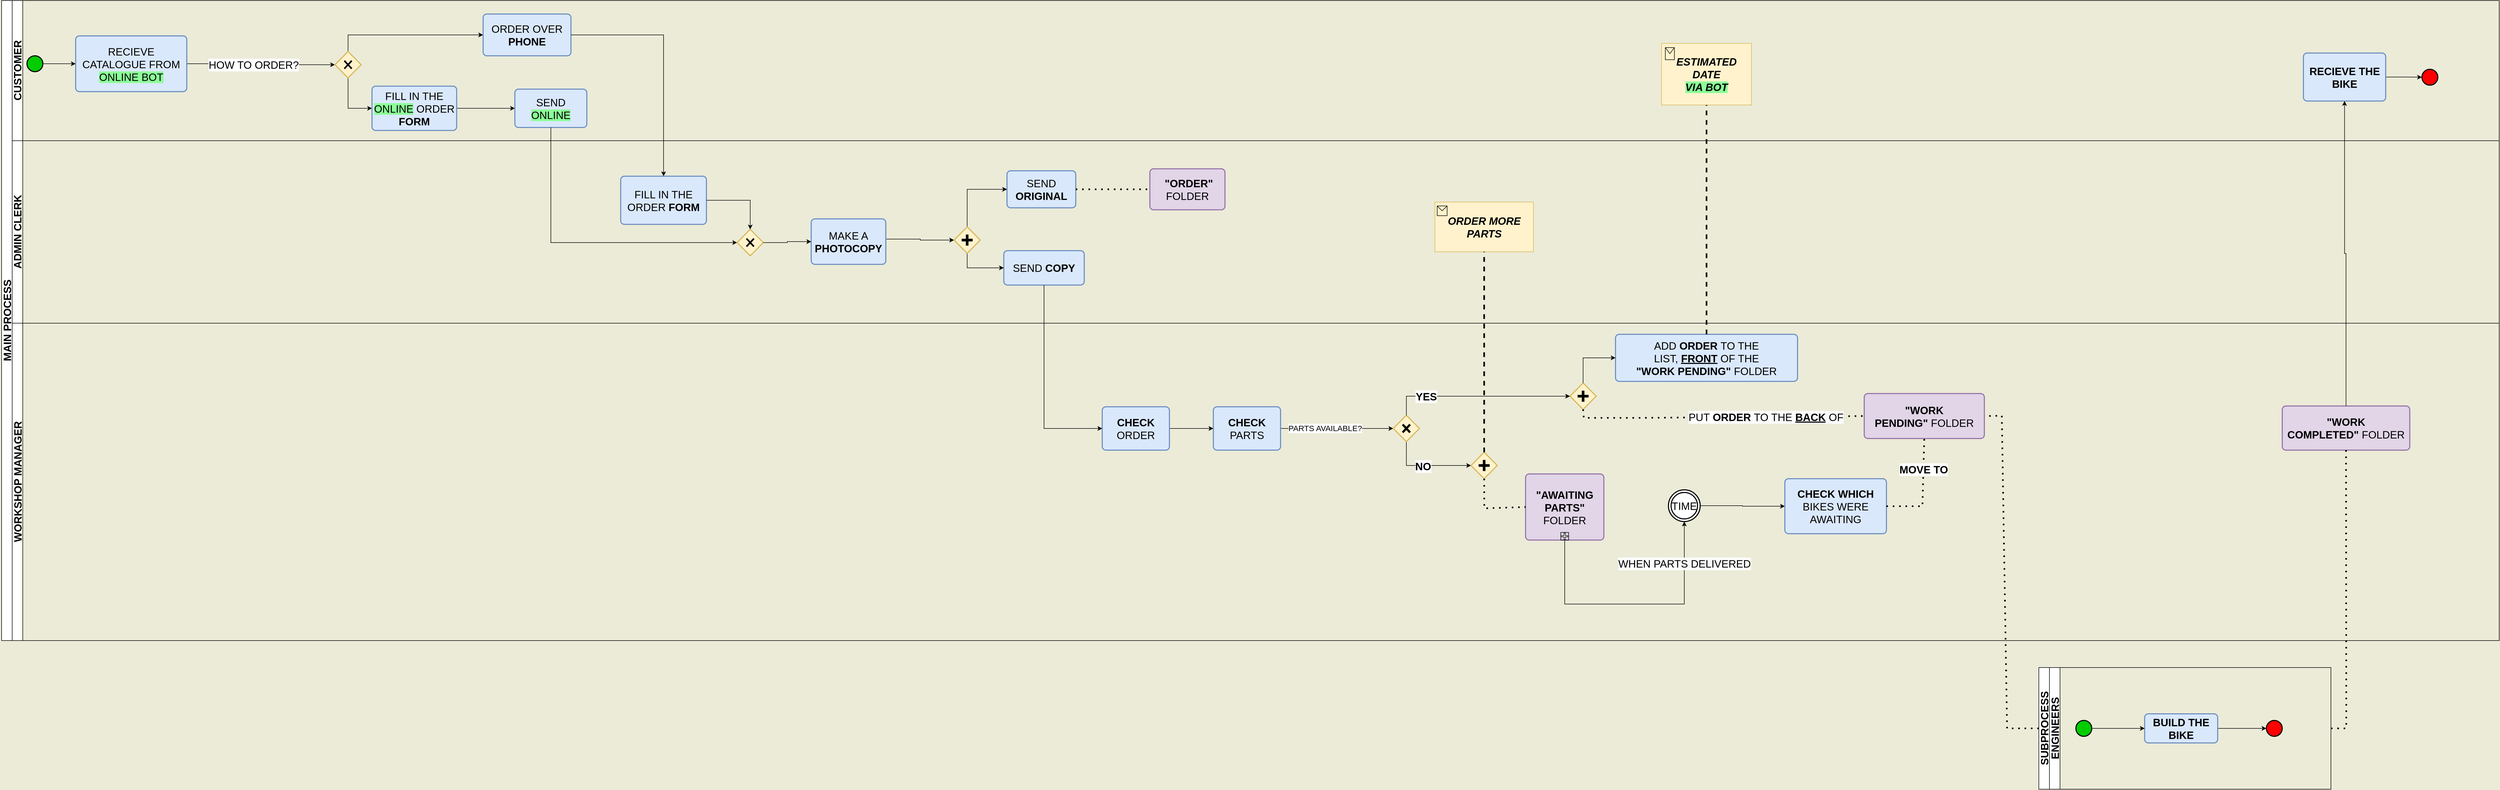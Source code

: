 <mxfile version="21.3.7" type="github">
  <diagram name="Страница 1" id="Dn4aGYQ_qFkcd7b8noSU">
    <mxGraphModel dx="2587" dy="1044" grid="1" gridSize="10" guides="1" tooltips="1" connect="1" arrows="1" fold="1" page="1" pageScale="1" pageWidth="827" pageHeight="1169" background="#EBEBD8" math="0" shadow="0">
      <root>
        <mxCell id="0" />
        <mxCell id="1" parent="0" />
        <mxCell id="51tKO77k2Q9aJmPWq97G-1" value="MAIN PROCESS" style="swimlane;childLayout=stackLayout;resizeParent=1;resizeParentMax=0;horizontal=0;startSize=20;horizontalStack=0;html=1;fontSize=20;" parent="1" vertex="1">
          <mxGeometry x="-40" y="149" width="4720" height="1210" as="geometry" />
        </mxCell>
        <mxCell id="51tKO77k2Q9aJmPWq97G-2" value="CUSTOMER" style="swimlane;startSize=20;horizontal=0;html=1;fontSize=20;" parent="51tKO77k2Q9aJmPWq97G-1" vertex="1">
          <mxGeometry x="20" width="4700" height="265" as="geometry" />
        </mxCell>
        <mxCell id="iGeSqEzlnnM5J8Byh9wF-1" style="edgeStyle=orthogonalEdgeStyle;rounded=0;orthogonalLoop=1;jettySize=auto;html=1;exitX=1;exitY=0.5;exitDx=0;exitDy=0;exitPerimeter=0;entryX=0;entryY=0.5;entryDx=0;entryDy=0;" edge="1" parent="51tKO77k2Q9aJmPWq97G-2" source="51tKO77k2Q9aJmPWq97G-6" target="51tKO77k2Q9aJmPWq97G-7">
          <mxGeometry relative="1" as="geometry" />
        </mxCell>
        <mxCell id="51tKO77k2Q9aJmPWq97G-6" value="" style="strokeWidth=2;html=1;shape=mxgraph.flowchart.start_2;whiteSpace=wrap;fillColor=#00CC00;strokeColor=#000000;fontSize=20;" parent="51tKO77k2Q9aJmPWq97G-2" vertex="1">
          <mxGeometry x="28" y="104.5" width="30" height="30" as="geometry" />
        </mxCell>
        <mxCell id="MNS5PO3XIu_dmy9NUD3D-144" style="edgeStyle=orthogonalEdgeStyle;rounded=0;orthogonalLoop=1;jettySize=auto;html=1;exitX=1;exitY=0.5;exitDx=0;exitDy=0;entryX=0;entryY=0.5;entryDx=0;entryDy=0;entryPerimeter=0;fontSize=20;" parent="51tKO77k2Q9aJmPWq97G-2" source="51tKO77k2Q9aJmPWq97G-7" target="51tKO77k2Q9aJmPWq97G-12" edge="1">
          <mxGeometry relative="1" as="geometry" />
        </mxCell>
        <mxCell id="kvS4B34maei7LKgfLEXn-2" value="&lt;font style=&quot;font-size: 20px;&quot;&gt;HOW TO ORDER?&lt;/font&gt;" style="edgeLabel;html=1;align=center;verticalAlign=middle;resizable=0;points=[];" parent="MNS5PO3XIu_dmy9NUD3D-144" vertex="1" connectable="0">
          <mxGeometry x="-0.109" y="-1" relative="1" as="geometry">
            <mxPoint as="offset" />
          </mxGeometry>
        </mxCell>
        <mxCell id="51tKO77k2Q9aJmPWq97G-7" value="RECIEVE&lt;br style=&quot;font-size: 20px;&quot;&gt;CATALOGUE FROM&lt;br&gt;&lt;span style=&quot;background-color: rgb(140, 255, 152);&quot;&gt;ONLINE BOT&lt;/span&gt;" style="rounded=1;whiteSpace=wrap;html=1;absoluteArcSize=1;arcSize=14;strokeWidth=2;fillColor=#dae8fc;strokeColor=#6c8ebf;fontSize=20;" parent="51tKO77k2Q9aJmPWq97G-2" vertex="1">
          <mxGeometry x="120" y="66.82" width="210" height="105.37" as="geometry" />
        </mxCell>
        <mxCell id="51tKO77k2Q9aJmPWq97G-27" style="edgeStyle=orthogonalEdgeStyle;rounded=0;orthogonalLoop=1;jettySize=auto;html=1;exitX=0.5;exitY=1;exitDx=0;exitDy=0;exitPerimeter=0;entryX=0;entryY=0.5;entryDx=0;entryDy=0;fontSize=20;" parent="51tKO77k2Q9aJmPWq97G-2" source="51tKO77k2Q9aJmPWq97G-12" target="51tKO77k2Q9aJmPWq97G-17" edge="1">
          <mxGeometry relative="1" as="geometry" />
        </mxCell>
        <mxCell id="MNS5PO3XIu_dmy9NUD3D-130" style="edgeStyle=orthogonalEdgeStyle;rounded=0;orthogonalLoop=1;jettySize=auto;html=1;exitX=0.5;exitY=0;exitDx=0;exitDy=0;exitPerimeter=0;entryX=0;entryY=0.5;entryDx=0;entryDy=0;fontSize=20;" parent="51tKO77k2Q9aJmPWq97G-2" source="51tKO77k2Q9aJmPWq97G-12" target="51tKO77k2Q9aJmPWq97G-21" edge="1">
          <mxGeometry relative="1" as="geometry">
            <mxPoint x="760" y="66.82" as="targetPoint" />
          </mxGeometry>
        </mxCell>
        <mxCell id="51tKO77k2Q9aJmPWq97G-26" style="edgeStyle=orthogonalEdgeStyle;rounded=0;orthogonalLoop=1;jettySize=auto;html=1;exitX=1;exitY=0.5;exitDx=0;exitDy=0;entryX=0;entryY=0.5;entryDx=0;entryDy=0;fontSize=20;" parent="51tKO77k2Q9aJmPWq97G-2" source="51tKO77k2Q9aJmPWq97G-17" target="51tKO77k2Q9aJmPWq97G-25" edge="1">
          <mxGeometry relative="1" as="geometry" />
        </mxCell>
        <mxCell id="51tKO77k2Q9aJmPWq97G-17" value="FILL IN THE &lt;span style=&quot;background-color: rgb(140, 255, 152);&quot;&gt;ONLINE&lt;/span&gt; ORDER &lt;b style=&quot;font-size: 20px;&quot;&gt;FORM&lt;/b&gt;" style="rounded=1;whiteSpace=wrap;html=1;absoluteArcSize=1;arcSize=14;strokeWidth=2;fillColor=#dae8fc;strokeColor=#6c8ebf;fontSize=20;" parent="51tKO77k2Q9aJmPWq97G-2" vertex="1">
          <mxGeometry x="680" y="161.82" width="160" height="83.75" as="geometry" />
        </mxCell>
        <mxCell id="51tKO77k2Q9aJmPWq97G-21" value="ORDER OVER &lt;b style=&quot;font-size: 20px;&quot;&gt;PHONE&lt;/b&gt;" style="rounded=1;whiteSpace=wrap;html=1;absoluteArcSize=1;arcSize=14;strokeWidth=2;fillColor=#dae8fc;strokeColor=#6c8ebf;fontSize=20;" parent="51tKO77k2Q9aJmPWq97G-2" vertex="1">
          <mxGeometry x="890" y="25.5" width="166" height="79" as="geometry" />
        </mxCell>
        <mxCell id="51tKO77k2Q9aJmPWq97G-25" value="SEND &lt;span style=&quot;background-color: rgb(140, 255, 152);&quot;&gt;ONLINE&lt;/span&gt;" style="rounded=1;whiteSpace=wrap;html=1;absoluteArcSize=1;arcSize=14;strokeWidth=2;fillColor=#dae8fc;strokeColor=#6c8ebf;fontSize=20;" parent="51tKO77k2Q9aJmPWq97G-2" vertex="1">
          <mxGeometry x="950" y="167.45" width="136" height="72.5" as="geometry" />
        </mxCell>
        <mxCell id="MNS5PO3XIu_dmy9NUD3D-57" value="" style="strokeWidth=2;html=1;shape=mxgraph.flowchart.start_2;whiteSpace=wrap;fillColor=#FF0000;strokeColor=#000000;fontSize=20;" parent="51tKO77k2Q9aJmPWq97G-2" vertex="1">
          <mxGeometry x="4554" y="130" width="30" height="30" as="geometry" />
        </mxCell>
        <mxCell id="MNS5PO3XIu_dmy9NUD3D-67" style="edgeStyle=orthogonalEdgeStyle;rounded=0;orthogonalLoop=1;jettySize=auto;html=1;exitX=1;exitY=0.5;exitDx=0;exitDy=0;entryX=0;entryY=0.5;entryDx=0;entryDy=0;entryPerimeter=0;fontSize=20;" parent="51tKO77k2Q9aJmPWq97G-2" source="MNS5PO3XIu_dmy9NUD3D-64" target="MNS5PO3XIu_dmy9NUD3D-57" edge="1">
          <mxGeometry relative="1" as="geometry" />
        </mxCell>
        <mxCell id="MNS5PO3XIu_dmy9NUD3D-64" value="&lt;span style=&quot;font-size: 20px;&quot;&gt;&lt;b style=&quot;font-size: 20px;&quot;&gt;RECIEVE&lt;/b&gt;&lt;/span&gt;&lt;b style=&quot;font-size: 20px;&quot;&gt; THE BIKE&lt;/b&gt;" style="rounded=1;whiteSpace=wrap;html=1;absoluteArcSize=1;arcSize=14;strokeWidth=2;fillColor=#dae8fc;strokeColor=#6c8ebf;fontSize=20;" parent="51tKO77k2Q9aJmPWq97G-2" vertex="1">
          <mxGeometry x="4330" y="99.25" width="155.5" height="90.75" as="geometry" />
        </mxCell>
        <mxCell id="MNS5PO3XIu_dmy9NUD3D-20" value="" style="group;fontSize=20;" parent="51tKO77k2Q9aJmPWq97G-2" vertex="1" connectable="0">
          <mxGeometry x="3117" y="81" width="170" height="116.5" as="geometry" />
        </mxCell>
        <mxCell id="51tKO77k2Q9aJmPWq97G-101" value="&lt;i style=&quot;font-size: 20px;&quot;&gt;&lt;b style=&quot;font-size: 20px;&quot;&gt;ESTIMATED DATE&lt;br&gt;&lt;span style=&quot;background-color: rgb(140, 255, 152);&quot;&gt;VIA BOT&lt;/span&gt;&lt;br&gt;&lt;/b&gt;&lt;/i&gt;" style="rounded=0;whiteSpace=wrap;html=1;fillColor=#fff2cc;strokeColor=#d6b656;fontSize=20;" parent="MNS5PO3XIu_dmy9NUD3D-20" vertex="1">
          <mxGeometry width="170" height="116.5" as="geometry" />
        </mxCell>
        <mxCell id="51tKO77k2Q9aJmPWq97G-105" value="" style="shape=message;html=1;html=1;outlineConnect=0;labelPosition=center;verticalLabelPosition=bottom;align=center;verticalAlign=top;fillColor=none;fontSize=20;" parent="MNS5PO3XIu_dmy9NUD3D-20" vertex="1">
          <mxGeometry x="7.143" y="7.995" width="17.143" height="22.843" as="geometry" />
        </mxCell>
        <mxCell id="MNS5PO3XIu_dmy9NUD3D-143" value="" style="group;fontSize=20;" parent="51tKO77k2Q9aJmPWq97G-2" vertex="1" connectable="0">
          <mxGeometry x="610" y="96.32" width="49.5" height="50" as="geometry" />
        </mxCell>
        <mxCell id="51tKO77k2Q9aJmPWq97G-12" value="" style="strokeWidth=2;html=1;shape=mxgraph.flowchart.decision;whiteSpace=wrap;fillColor=#fff2cc;strokeColor=#d6b656;fontSize=20;" parent="MNS5PO3XIu_dmy9NUD3D-143" vertex="1">
          <mxGeometry width="49.5" height="50" as="geometry" />
        </mxCell>
        <mxCell id="51tKO77k2Q9aJmPWq97G-14" value="" style="shape=umlDestroy;whiteSpace=wrap;html=1;strokeWidth=3;targetShapes=umlLifeline;fontSize=20;" parent="MNS5PO3XIu_dmy9NUD3D-143" vertex="1">
          <mxGeometry x="17.75" y="17.5" width="14" height="15" as="geometry" />
        </mxCell>
        <mxCell id="MNS5PO3XIu_dmy9NUD3D-132" style="edgeStyle=orthogonalEdgeStyle;rounded=0;orthogonalLoop=1;jettySize=auto;html=1;entryX=0.5;entryY=0;entryDx=0;entryDy=0;fontSize=20;exitX=1;exitY=0.5;exitDx=0;exitDy=0;" parent="51tKO77k2Q9aJmPWq97G-1" source="51tKO77k2Q9aJmPWq97G-21" target="MNS5PO3XIu_dmy9NUD3D-131" edge="1">
          <mxGeometry relative="1" as="geometry">
            <mxPoint x="1260" y="31" as="sourcePoint" />
          </mxGeometry>
        </mxCell>
        <mxCell id="MNS5PO3XIu_dmy9NUD3D-129" style="edgeStyle=orthogonalEdgeStyle;rounded=0;orthogonalLoop=1;jettySize=auto;html=1;exitX=0.5;exitY=1;exitDx=0;exitDy=0;entryX=0;entryY=0.5;entryDx=0;entryDy=0;fontSize=20;entryPerimeter=0;" parent="51tKO77k2Q9aJmPWq97G-1" source="51tKO77k2Q9aJmPWq97G-25" target="kvS4B34maei7LKgfLEXn-4" edge="1">
          <mxGeometry relative="1" as="geometry" />
        </mxCell>
        <mxCell id="51tKO77k2Q9aJmPWq97G-3" value="ADMIN CLERK" style="swimlane;startSize=20;horizontal=0;html=1;fontSize=20;" parent="51tKO77k2Q9aJmPWq97G-1" vertex="1">
          <mxGeometry x="20" y="265" width="4700" height="345" as="geometry" />
        </mxCell>
        <mxCell id="MNS5PO3XIu_dmy9NUD3D-138" style="edgeStyle=orthogonalEdgeStyle;rounded=0;orthogonalLoop=1;jettySize=auto;html=1;exitX=1;exitY=0.5;exitDx=0;exitDy=0;entryX=0;entryY=0.5;entryDx=0;entryDy=0;entryPerimeter=0;fontSize=20;" parent="51tKO77k2Q9aJmPWq97G-3" source="51tKO77k2Q9aJmPWq97G-43" target="51tKO77k2Q9aJmPWq97G-46" edge="1">
          <mxGeometry relative="1" as="geometry">
            <Array as="points">
              <mxPoint x="1651" y="186" />
              <mxPoint x="1716" y="186" />
              <mxPoint x="1716" y="188" />
            </Array>
          </mxGeometry>
        </mxCell>
        <mxCell id="51tKO77k2Q9aJmPWq97G-43" value="MAKE A &lt;b style=&quot;font-size: 20px;&quot;&gt;PHOTOCOPY&lt;/b&gt;" style="rounded=1;whiteSpace=wrap;html=1;absoluteArcSize=1;arcSize=14;strokeWidth=2;fillColor=#dae8fc;strokeColor=#6c8ebf;fontSize=20;" parent="51tKO77k2Q9aJmPWq97G-3" vertex="1">
          <mxGeometry x="1510" y="147.75" width="141" height="86" as="geometry" />
        </mxCell>
        <mxCell id="51tKO77k2Q9aJmPWq97G-30" value="&lt;b style=&quot;font-size: 20px;&quot;&gt;&amp;nbsp;&quot;ORDER&quot;&lt;/b&gt; FOLDER" style="rounded=1;whiteSpace=wrap;html=1;absoluteArcSize=1;arcSize=14;strokeWidth=2;fillColor=#e1d5e7;strokeColor=#9673a6;fontSize=20;" parent="51tKO77k2Q9aJmPWq97G-3" vertex="1">
          <mxGeometry x="2150" y="53.12" width="142" height="77.5" as="geometry" />
        </mxCell>
        <mxCell id="51tKO77k2Q9aJmPWq97G-49" value="SEND &lt;b style=&quot;font-size: 20px;&quot;&gt;ORIGINAL&lt;/b&gt;" style="rounded=1;whiteSpace=wrap;html=1;absoluteArcSize=1;arcSize=14;strokeWidth=2;fillColor=#dae8fc;strokeColor=#6c8ebf;fontSize=20;" parent="51tKO77k2Q9aJmPWq97G-3" vertex="1">
          <mxGeometry x="1880" y="56.87" width="130" height="70" as="geometry" />
        </mxCell>
        <mxCell id="51tKO77k2Q9aJmPWq97G-52" value="SEND &lt;b style=&quot;font-size: 20px;&quot;&gt;COPY&lt;/b&gt;" style="rounded=1;whiteSpace=wrap;html=1;absoluteArcSize=1;arcSize=14;strokeWidth=2;fillColor=#dae8fc;strokeColor=#6c8ebf;fontSize=20;" parent="51tKO77k2Q9aJmPWq97G-3" vertex="1">
          <mxGeometry x="1874" y="207.87" width="152" height="65" as="geometry" />
        </mxCell>
        <mxCell id="MNS5PO3XIu_dmy9NUD3D-105" style="edgeStyle=orthogonalEdgeStyle;rounded=0;orthogonalLoop=1;jettySize=auto;html=1;exitX=0.5;exitY=0;exitDx=0;exitDy=0;exitPerimeter=0;entryX=0;entryY=0.5;entryDx=0;entryDy=0;fontSize=20;" parent="51tKO77k2Q9aJmPWq97G-3" source="51tKO77k2Q9aJmPWq97G-46" target="51tKO77k2Q9aJmPWq97G-49" edge="1">
          <mxGeometry relative="1" as="geometry" />
        </mxCell>
        <mxCell id="MNS5PO3XIu_dmy9NUD3D-106" style="edgeStyle=orthogonalEdgeStyle;rounded=0;orthogonalLoop=1;jettySize=auto;html=1;exitX=0.5;exitY=1;exitDx=0;exitDy=0;exitPerimeter=0;entryX=0;entryY=0.5;entryDx=0;entryDy=0;fontSize=20;" parent="51tKO77k2Q9aJmPWq97G-3" source="51tKO77k2Q9aJmPWq97G-46" target="51tKO77k2Q9aJmPWq97G-52" edge="1">
          <mxGeometry relative="1" as="geometry" />
        </mxCell>
        <mxCell id="MNS5PO3XIu_dmy9NUD3D-131" value="FILL IN THE ORDER &lt;b style=&quot;font-size: 20px;&quot;&gt;FORM&lt;/b&gt;" style="rounded=1;whiteSpace=wrap;html=1;absoluteArcSize=1;arcSize=14;strokeWidth=2;fillColor=#dae8fc;strokeColor=#6c8ebf;fontSize=20;" parent="51tKO77k2Q9aJmPWq97G-3" vertex="1">
          <mxGeometry x="1150" y="67.07" width="162" height="91" as="geometry" />
        </mxCell>
        <mxCell id="MNS5PO3XIu_dmy9NUD3D-135" value="" style="endArrow=none;dashed=1;html=1;dashPattern=1 3;strokeWidth=3;rounded=0;exitX=1;exitY=0.5;exitDx=0;exitDy=0;entryX=0;entryY=0.5;entryDx=0;entryDy=0;fontSize=20;" parent="51tKO77k2Q9aJmPWq97G-3" source="51tKO77k2Q9aJmPWq97G-49" target="51tKO77k2Q9aJmPWq97G-30" edge="1">
          <mxGeometry width="50" height="50" relative="1" as="geometry">
            <mxPoint x="2286" y="365.87" as="sourcePoint" />
            <mxPoint x="2336" y="315.87" as="targetPoint" />
          </mxGeometry>
        </mxCell>
        <mxCell id="MNS5PO3XIu_dmy9NUD3D-19" value="" style="group;fontSize=20;" parent="51tKO77k2Q9aJmPWq97G-3" vertex="1" connectable="0">
          <mxGeometry x="2688.69" y="116" width="186.13" height="94" as="geometry" />
        </mxCell>
        <mxCell id="51tKO77k2Q9aJmPWq97G-74" value="&lt;i style=&quot;font-size: 20px;&quot;&gt;&lt;b style=&quot;font-size: 20px;&quot;&gt;ORDER MORE PARTS&lt;/b&gt;&lt;/i&gt;" style="rounded=0;whiteSpace=wrap;html=1;fillColor=#fff2cc;strokeColor=#d6b656;fontSize=20;" parent="MNS5PO3XIu_dmy9NUD3D-19" vertex="1">
          <mxGeometry width="186.13" height="94.0" as="geometry" />
        </mxCell>
        <mxCell id="51tKO77k2Q9aJmPWq97G-104" value="" style="shape=message;html=1;html=1;outlineConnect=0;labelPosition=center;verticalLabelPosition=bottom;align=center;verticalAlign=top;fillColor=none;fontSize=20;" parent="MNS5PO3XIu_dmy9NUD3D-19" vertex="1">
          <mxGeometry x="4.301" y="7.373" width="18.769" height="18.431" as="geometry" />
        </mxCell>
        <mxCell id="kvS4B34maei7LKgfLEXn-3" value="" style="group;fontSize=20;" parent="51tKO77k2Q9aJmPWq97G-3" vertex="1" connectable="0">
          <mxGeometry x="1370" y="167.57" width="49.5" height="50" as="geometry" />
        </mxCell>
        <mxCell id="kvS4B34maei7LKgfLEXn-4" value="" style="strokeWidth=2;html=1;shape=mxgraph.flowchart.decision;whiteSpace=wrap;fillColor=#fff2cc;strokeColor=#d6b656;fontSize=20;" parent="kvS4B34maei7LKgfLEXn-3" vertex="1">
          <mxGeometry width="49.5" height="50" as="geometry" />
        </mxCell>
        <mxCell id="kvS4B34maei7LKgfLEXn-5" value="" style="shape=umlDestroy;whiteSpace=wrap;html=1;strokeWidth=3;targetShapes=umlLifeline;fontSize=20;" parent="kvS4B34maei7LKgfLEXn-3" vertex="1">
          <mxGeometry x="17.75" y="17.5" width="14" height="15" as="geometry" />
        </mxCell>
        <mxCell id="MNS5PO3XIu_dmy9NUD3D-133" style="edgeStyle=orthogonalEdgeStyle;rounded=0;orthogonalLoop=1;jettySize=auto;html=1;exitX=1;exitY=0.5;exitDx=0;exitDy=0;entryX=0.5;entryY=0;entryDx=0;entryDy=0;fontSize=20;entryPerimeter=0;" parent="51tKO77k2Q9aJmPWq97G-3" source="MNS5PO3XIu_dmy9NUD3D-131" target="kvS4B34maei7LKgfLEXn-4" edge="1">
          <mxGeometry relative="1" as="geometry" />
        </mxCell>
        <mxCell id="kvS4B34maei7LKgfLEXn-6" style="edgeStyle=orthogonalEdgeStyle;rounded=0;orthogonalLoop=1;jettySize=auto;html=1;exitX=1;exitY=0.5;exitDx=0;exitDy=0;exitPerimeter=0;entryX=0;entryY=0.5;entryDx=0;entryDy=0;" parent="51tKO77k2Q9aJmPWq97G-3" source="kvS4B34maei7LKgfLEXn-4" target="51tKO77k2Q9aJmPWq97G-43" edge="1">
          <mxGeometry relative="1" as="geometry" />
        </mxCell>
        <mxCell id="51tKO77k2Q9aJmPWq97G-45" value="" style="group;fontSize=20;" parent="51tKO77k2Q9aJmPWq97G-3" vertex="1" connectable="0">
          <mxGeometry x="1780" y="162.87" width="49.5" height="50" as="geometry" />
        </mxCell>
        <mxCell id="51tKO77k2Q9aJmPWq97G-46" value="" style="strokeWidth=2;html=1;shape=mxgraph.flowchart.decision;whiteSpace=wrap;fillColor=#fff2cc;strokeColor=#d6b656;fontSize=20;" parent="51tKO77k2Q9aJmPWq97G-45" vertex="1">
          <mxGeometry width="49.5" height="50" as="geometry" />
        </mxCell>
        <mxCell id="51tKO77k2Q9aJmPWq97G-47" value="" style="shape=cross;whiteSpace=wrap;html=1;fillColor=#000000;container=1;fontSize=20;" parent="51tKO77k2Q9aJmPWq97G-45" vertex="1">
          <mxGeometry x="14.87" y="15" width="19.75" height="20" as="geometry" />
        </mxCell>
        <mxCell id="51tKO77k2Q9aJmPWq97G-4" value="WORKSHOP MANAGER" style="swimlane;startSize=20;horizontal=0;html=1;fontSize=20;" parent="51tKO77k2Q9aJmPWq97G-1" vertex="1">
          <mxGeometry x="20" y="610" width="4700" height="600" as="geometry" />
        </mxCell>
        <mxCell id="51tKO77k2Q9aJmPWq97G-66" style="edgeStyle=orthogonalEdgeStyle;rounded=0;orthogonalLoop=1;jettySize=auto;html=1;exitX=1;exitY=0.5;exitDx=0;exitDy=0;entryX=0;entryY=0.5;entryDx=0;entryDy=0;fontSize=20;" parent="51tKO77k2Q9aJmPWq97G-4" source="51tKO77k2Q9aJmPWq97G-54" target="51tKO77k2Q9aJmPWq97G-64" edge="1">
          <mxGeometry relative="1" as="geometry" />
        </mxCell>
        <mxCell id="51tKO77k2Q9aJmPWq97G-54" value="&lt;b style=&quot;font-size: 20px;&quot;&gt;CHECK&lt;/b&gt; ORDER" style="rounded=1;whiteSpace=wrap;html=1;absoluteArcSize=1;arcSize=14;strokeWidth=2;fillColor=#dae8fc;strokeColor=#6c8ebf;fontSize=20;" parent="51tKO77k2Q9aJmPWq97G-4" vertex="1">
          <mxGeometry x="2060" y="158" width="127" height="82" as="geometry" />
        </mxCell>
        <mxCell id="51tKO77k2Q9aJmPWq97G-69" style="edgeStyle=orthogonalEdgeStyle;rounded=0;orthogonalLoop=1;jettySize=auto;html=1;exitX=1;exitY=0.5;exitDx=0;exitDy=0;entryX=0;entryY=0.5;entryDx=0;entryDy=0;entryPerimeter=0;fontSize=20;" parent="51tKO77k2Q9aJmPWq97G-4" source="51tKO77k2Q9aJmPWq97G-64" target="51tKO77k2Q9aJmPWq97G-67" edge="1">
          <mxGeometry relative="1" as="geometry" />
        </mxCell>
        <mxCell id="kvS4B34maei7LKgfLEXn-8" value="&lt;font style=&quot;font-size: 15px;&quot;&gt;PARTS AVAILABLE?&lt;/font&gt;" style="edgeLabel;html=1;align=center;verticalAlign=middle;resizable=0;points=[];" parent="51tKO77k2Q9aJmPWq97G-69" vertex="1" connectable="0">
          <mxGeometry x="-0.209" y="1" relative="1" as="geometry">
            <mxPoint as="offset" />
          </mxGeometry>
        </mxCell>
        <mxCell id="51tKO77k2Q9aJmPWq97G-64" value="&lt;b style=&quot;font-size: 20px;&quot;&gt;CHECK &lt;/b&gt;PARTS" style="rounded=1;whiteSpace=wrap;html=1;absoluteArcSize=1;arcSize=14;strokeWidth=2;fillColor=#dae8fc;strokeColor=#6c8ebf;fontSize=20;" parent="51tKO77k2Q9aJmPWq97G-4" vertex="1">
          <mxGeometry x="2270" y="158" width="127" height="82" as="geometry" />
        </mxCell>
        <mxCell id="51tKO77k2Q9aJmPWq97G-91" style="edgeStyle=orthogonalEdgeStyle;rounded=0;orthogonalLoop=1;jettySize=auto;html=1;exitX=0.5;exitY=1;exitDx=0;exitDy=0;exitPerimeter=0;entryX=0;entryY=0.5;entryDx=0;entryDy=0;entryPerimeter=0;fontSize=20;" parent="51tKO77k2Q9aJmPWq97G-4" source="51tKO77k2Q9aJmPWq97G-67" target="51tKO77k2Q9aJmPWq97G-89" edge="1">
          <mxGeometry relative="1" as="geometry" />
        </mxCell>
        <mxCell id="kvS4B34maei7LKgfLEXn-11" value="&lt;b&gt;&lt;font style=&quot;font-size: 20px;&quot;&gt;NO&lt;/font&gt;&lt;/b&gt;" style="edgeLabel;html=1;align=center;verticalAlign=middle;resizable=0;points=[];" parent="51tKO77k2Q9aJmPWq97G-91" vertex="1" connectable="0">
          <mxGeometry x="-0.091" y="-1" relative="1" as="geometry">
            <mxPoint as="offset" />
          </mxGeometry>
        </mxCell>
        <mxCell id="51tKO77k2Q9aJmPWq97G-76" value="" style="group;fontSize=20;" parent="51tKO77k2Q9aJmPWq97G-4" vertex="1" connectable="0">
          <mxGeometry x="2944" y="113" width="49.5" height="50" as="geometry" />
        </mxCell>
        <mxCell id="51tKO77k2Q9aJmPWq97G-77" value="" style="strokeWidth=2;html=1;shape=mxgraph.flowchart.decision;whiteSpace=wrap;fillColor=#fff2cc;strokeColor=#d6b656;fontSize=20;" parent="51tKO77k2Q9aJmPWq97G-76" vertex="1">
          <mxGeometry width="49.5" height="50" as="geometry" />
        </mxCell>
        <mxCell id="51tKO77k2Q9aJmPWq97G-78" value="" style="shape=cross;whiteSpace=wrap;html=1;fillColor=#000000;container=1;fontSize=20;" parent="51tKO77k2Q9aJmPWq97G-76" vertex="1">
          <mxGeometry x="14.87" y="15" width="19.75" height="20" as="geometry" />
        </mxCell>
        <mxCell id="51tKO77k2Q9aJmPWq97G-92" value="&lt;b style=&quot;font-size: 20px;&quot;&gt;&quot;WORK PENDING&quot;&lt;/b&gt;&amp;nbsp;FOLDER" style="rounded=1;whiteSpace=wrap;html=1;absoluteArcSize=1;arcSize=14;strokeWidth=2;fillColor=#e1d5e7;strokeColor=#9673a6;fontSize=20;" parent="51tKO77k2Q9aJmPWq97G-4" vertex="1">
          <mxGeometry x="3500" y="133" width="227" height="85" as="geometry" />
        </mxCell>
        <mxCell id="51tKO77k2Q9aJmPWq97G-96" value="ADD&amp;nbsp;&lt;b style=&quot;font-size: 20px;&quot;&gt;ORDER&lt;/b&gt;&amp;nbsp;TO THE LIST,&amp;nbsp;&lt;b style=&quot;font-size: 20px;&quot;&gt;&lt;u style=&quot;font-size: 20px;&quot;&gt;FRONT&lt;/u&gt;&lt;/b&gt;&amp;nbsp;OF THE&lt;br style=&quot;font-size: 20px;&quot;&gt;&lt;b style=&quot;font-size: 20px;&quot;&gt;&quot;WORK PENDING&quot;&lt;/b&gt;&amp;nbsp;FOLDER" style="rounded=1;whiteSpace=wrap;html=1;absoluteArcSize=1;arcSize=14;strokeWidth=2;fillColor=#dae8fc;strokeColor=#6c8ebf;fontSize=20;" parent="51tKO77k2Q9aJmPWq97G-4" vertex="1">
          <mxGeometry x="3030" y="21" width="344" height="89" as="geometry" />
        </mxCell>
        <mxCell id="MNS5PO3XIu_dmy9NUD3D-16" style="edgeStyle=orthogonalEdgeStyle;rounded=0;orthogonalLoop=1;jettySize=auto;html=1;exitX=0.5;exitY=0;exitDx=0;exitDy=0;exitPerimeter=0;entryX=0;entryY=0.5;entryDx=0;entryDy=0;fontSize=20;" parent="51tKO77k2Q9aJmPWq97G-4" source="51tKO77k2Q9aJmPWq97G-77" target="51tKO77k2Q9aJmPWq97G-96" edge="1">
          <mxGeometry relative="1" as="geometry" />
        </mxCell>
        <mxCell id="MNS5PO3XIu_dmy9NUD3D-17" value="" style="endArrow=none;dashed=1;html=1;dashPattern=1 3;strokeWidth=3;rounded=0;exitX=0.5;exitY=1;exitDx=0;exitDy=0;exitPerimeter=0;entryX=0;entryY=0.5;entryDx=0;entryDy=0;fontSize=20;" parent="51tKO77k2Q9aJmPWq97G-4" source="51tKO77k2Q9aJmPWq97G-77" target="51tKO77k2Q9aJmPWq97G-92" edge="1">
          <mxGeometry width="50" height="50" relative="1" as="geometry">
            <mxPoint x="3163" y="73" as="sourcePoint" />
            <mxPoint x="3213" y="23" as="targetPoint" />
            <Array as="points">
              <mxPoint x="2970" y="179" />
              <mxPoint x="3076" y="179" />
            </Array>
          </mxGeometry>
        </mxCell>
        <mxCell id="kvS4B34maei7LKgfLEXn-14" value="&lt;font style=&quot;font-size: 20px;&quot;&gt;PUT&amp;nbsp;&lt;b style=&quot;border-color: var(--border-color); background-color: rgb(251, 251, 251);&quot;&gt;ORDER&lt;/b&gt;&lt;span style=&quot;background-color: rgb(251, 251, 251);&quot;&gt;&amp;nbsp;TO THE&amp;nbsp;&lt;/span&gt;&lt;b style=&quot;border-color: var(--border-color); background-color: rgb(251, 251, 251);&quot;&gt;&lt;u style=&quot;border-color: var(--border-color);&quot;&gt;BACK&lt;/u&gt;&lt;/b&gt;&lt;span style=&quot;background-color: rgb(251, 251, 251);&quot;&gt;&amp;nbsp;OF&lt;/span&gt;&lt;/font&gt;" style="edgeLabel;html=1;align=center;verticalAlign=middle;resizable=0;points=[];" parent="MNS5PO3XIu_dmy9NUD3D-17" vertex="1" connectable="0">
          <mxGeometry x="0.319" relative="1" as="geometry">
            <mxPoint as="offset" />
          </mxGeometry>
        </mxCell>
        <mxCell id="kvS4B34maei7LKgfLEXn-13" style="edgeStyle=orthogonalEdgeStyle;rounded=0;orthogonalLoop=1;jettySize=auto;html=1;exitX=1;exitY=0.5;exitDx=0;exitDy=0;entryX=0;entryY=0.5;entryDx=0;entryDy=0;" parent="51tKO77k2Q9aJmPWq97G-4" source="MNS5PO3XIu_dmy9NUD3D-27" target="MNS5PO3XIu_dmy9NUD3D-36" edge="1">
          <mxGeometry relative="1" as="geometry" />
        </mxCell>
        <mxCell id="MNS5PO3XIu_dmy9NUD3D-27" value="&lt;font style=&quot;font-size: 20px;&quot;&gt;TIME&lt;/font&gt;" style="ellipse;shape=doubleEllipse;whiteSpace=wrap;html=1;aspect=fixed;strokeWidth=2;container=1;fontSize=20;" parent="51tKO77k2Q9aJmPWq97G-4" vertex="1">
          <mxGeometry x="3130" y="315" width="60" height="60" as="geometry" />
        </mxCell>
        <mxCell id="MNS5PO3XIu_dmy9NUD3D-35" style="edgeStyle=orthogonalEdgeStyle;rounded=0;orthogonalLoop=1;jettySize=auto;html=1;exitX=0.5;exitY=1;exitDx=0;exitDy=0;entryX=0.5;entryY=1;entryDx=0;entryDy=0;fontSize=20;" parent="51tKO77k2Q9aJmPWq97G-4" source="MNS5PO3XIu_dmy9NUD3D-49" target="MNS5PO3XIu_dmy9NUD3D-27" edge="1">
          <mxGeometry relative="1" as="geometry">
            <Array as="points">
              <mxPoint x="2934" y="531" />
              <mxPoint x="3160" y="531" />
            </Array>
          </mxGeometry>
        </mxCell>
        <mxCell id="kvS4B34maei7LKgfLEXn-19" value="&lt;span style=&quot;font-size: 20px; background-color: rgb(251, 251, 251);&quot;&gt;WHEN PARTS DELIVERED&lt;/span&gt;" style="edgeLabel;html=1;align=center;verticalAlign=middle;resizable=0;points=[];" parent="MNS5PO3XIu_dmy9NUD3D-35" vertex="1" connectable="0">
          <mxGeometry x="0.685" relative="1" as="geometry">
            <mxPoint as="offset" />
          </mxGeometry>
        </mxCell>
        <mxCell id="MNS5PO3XIu_dmy9NUD3D-5" value="" style="group;fontSize=20;" parent="51tKO77k2Q9aJmPWq97G-4" vertex="1" connectable="0">
          <mxGeometry x="2860" y="315" width="148" height="95" as="geometry" />
        </mxCell>
        <mxCell id="51tKO77k2Q9aJmPWq97G-82" value="&lt;b style=&quot;font-size: 20px;&quot;&gt;&quot;AWAITING PARTS&quot;&lt;/b&gt; FOLDER" style="rounded=1;whiteSpace=wrap;html=1;absoluteArcSize=1;arcSize=14;strokeWidth=2;fillColor=#e1d5e7;strokeColor=#9673a6;fontSize=20;" parent="MNS5PO3XIu_dmy9NUD3D-5" vertex="1">
          <mxGeometry y="-30" width="148" height="125" as="geometry" />
        </mxCell>
        <mxCell id="MNS5PO3XIu_dmy9NUD3D-48" value="" style="group;fontSize=20;" parent="MNS5PO3XIu_dmy9NUD3D-5" vertex="1" connectable="0">
          <mxGeometry x="66.535" y="80.606" width="14.93" height="14.394" as="geometry" />
        </mxCell>
        <mxCell id="MNS5PO3XIu_dmy9NUD3D-49" value="" style="rounded=0;whiteSpace=wrap;html=1;fillColor=none;fontSize=20;" parent="MNS5PO3XIu_dmy9NUD3D-48" vertex="1">
          <mxGeometry width="14.93" height="14.394" as="geometry" />
        </mxCell>
        <mxCell id="MNS5PO3XIu_dmy9NUD3D-50" value="" style="shape=cross;whiteSpace=wrap;html=1;fontSize=20;" parent="MNS5PO3XIu_dmy9NUD3D-48" vertex="1">
          <mxGeometry x="1.623" y="0.72" width="11.684" height="12.955" as="geometry" />
        </mxCell>
        <mxCell id="MNS5PO3XIu_dmy9NUD3D-36" value="&lt;b style=&quot;font-size: 20px;&quot;&gt;CHECK WHICH&lt;/b&gt; BIKES WERE AWAITING" style="rounded=1;whiteSpace=wrap;html=1;absoluteArcSize=1;arcSize=14;strokeWidth=2;fillColor=#dae8fc;strokeColor=#6c8ebf;fontSize=20;" parent="51tKO77k2Q9aJmPWq97G-4" vertex="1">
          <mxGeometry x="3350" y="294" width="192" height="104" as="geometry" />
        </mxCell>
        <mxCell id="MNS5PO3XIu_dmy9NUD3D-38" value="" style="endArrow=none;dashed=1;html=1;dashPattern=1 3;strokeWidth=3;rounded=0;exitX=1;exitY=0.5;exitDx=0;exitDy=0;fontSize=20;entryX=0.5;entryY=1;entryDx=0;entryDy=0;" parent="51tKO77k2Q9aJmPWq97G-4" source="MNS5PO3XIu_dmy9NUD3D-36" target="51tKO77k2Q9aJmPWq97G-92" edge="1">
          <mxGeometry width="50" height="50" relative="1" as="geometry">
            <mxPoint x="3304" y="243" as="sourcePoint" />
            <mxPoint x="3494" y="251" as="targetPoint" />
            <Array as="points">
              <mxPoint x="3610" y="346" />
            </Array>
          </mxGeometry>
        </mxCell>
        <mxCell id="kvS4B34maei7LKgfLEXn-12" value="&lt;font size=&quot;1&quot;&gt;&lt;b style=&quot;font-size: 20px;&quot;&gt;MOVE TO&lt;/b&gt;&lt;/font&gt;" style="edgeLabel;html=1;align=center;verticalAlign=middle;resizable=0;points=[];" parent="MNS5PO3XIu_dmy9NUD3D-38" vertex="1" connectable="0">
          <mxGeometry x="0.409" relative="1" as="geometry">
            <mxPoint as="offset" />
          </mxGeometry>
        </mxCell>
        <mxCell id="MNS5PO3XIu_dmy9NUD3D-41" value="&lt;b style=&quot;font-size: 20px;&quot;&gt;&quot;WORK COMPLETED&quot;&lt;/b&gt;&amp;nbsp;FOLDER" style="rounded=1;whiteSpace=wrap;html=1;absoluteArcSize=1;arcSize=14;strokeWidth=2;fillColor=#e1d5e7;strokeColor=#9673a6;fontSize=20;" parent="51tKO77k2Q9aJmPWq97G-4" vertex="1">
          <mxGeometry x="4290" y="156.5" width="241" height="83.5" as="geometry" />
        </mxCell>
        <mxCell id="51tKO77k2Q9aJmPWq97G-88" value="" style="group;fontSize=20;" parent="51tKO77k2Q9aJmPWq97G-4" vertex="1" connectable="0">
          <mxGeometry x="2757" y="244" width="49.5" height="50" as="geometry" />
        </mxCell>
        <mxCell id="51tKO77k2Q9aJmPWq97G-89" value="" style="strokeWidth=2;html=1;shape=mxgraph.flowchart.decision;whiteSpace=wrap;fillColor=#fff2cc;strokeColor=#d6b656;fontSize=20;" parent="51tKO77k2Q9aJmPWq97G-88" vertex="1">
          <mxGeometry width="49.5" height="50" as="geometry" />
        </mxCell>
        <mxCell id="51tKO77k2Q9aJmPWq97G-90" value="" style="shape=cross;whiteSpace=wrap;html=1;fillColor=#000000;container=1;fontSize=20;" parent="51tKO77k2Q9aJmPWq97G-88" vertex="1">
          <mxGeometry x="14.87" y="15" width="19.75" height="20" as="geometry" />
        </mxCell>
        <mxCell id="MNS5PO3XIu_dmy9NUD3D-141" value="" style="endArrow=none;dashed=1;html=1;dashPattern=1 3;strokeWidth=3;rounded=0;exitX=0.5;exitY=1;exitDx=0;exitDy=0;exitPerimeter=0;entryX=0;entryY=0.5;entryDx=0;entryDy=0;fontSize=20;" parent="51tKO77k2Q9aJmPWq97G-4" source="51tKO77k2Q9aJmPWq97G-89" target="51tKO77k2Q9aJmPWq97G-82" edge="1">
          <mxGeometry width="50" height="50" relative="1" as="geometry">
            <mxPoint x="2862" y="260" as="sourcePoint" />
            <mxPoint x="2912" y="210" as="targetPoint" />
            <Array as="points">
              <mxPoint x="2782" y="350" />
            </Array>
          </mxGeometry>
        </mxCell>
        <mxCell id="MNS5PO3XIu_dmy9NUD3D-108" value="" style="group;fontSize=20;" parent="51tKO77k2Q9aJmPWq97G-4" vertex="1" connectable="0">
          <mxGeometry x="2610" y="174" width="49.5" height="50" as="geometry" />
        </mxCell>
        <mxCell id="51tKO77k2Q9aJmPWq97G-67" value="" style="strokeWidth=2;html=1;shape=mxgraph.flowchart.decision;whiteSpace=wrap;fillColor=#fff2cc;strokeColor=#d6b656;fontSize=20;" parent="MNS5PO3XIu_dmy9NUD3D-108" vertex="1">
          <mxGeometry width="49.5" height="50" as="geometry" />
        </mxCell>
        <mxCell id="51tKO77k2Q9aJmPWq97G-68" value="" style="shape=umlDestroy;whiteSpace=wrap;html=1;strokeWidth=4;targetShapes=umlLifeline;fontSize=20;" parent="MNS5PO3XIu_dmy9NUD3D-108" vertex="1">
          <mxGeometry x="17.75" y="17.5" width="14" height="15" as="geometry" />
        </mxCell>
        <mxCell id="kvS4B34maei7LKgfLEXn-16" style="edgeStyle=orthogonalEdgeStyle;rounded=0;orthogonalLoop=1;jettySize=auto;html=1;exitX=0.5;exitY=0;exitDx=0;exitDy=0;exitPerimeter=0;entryX=0;entryY=0.5;entryDx=0;entryDy=0;entryPerimeter=0;" parent="51tKO77k2Q9aJmPWq97G-4" source="51tKO77k2Q9aJmPWq97G-67" target="51tKO77k2Q9aJmPWq97G-77" edge="1">
          <mxGeometry relative="1" as="geometry" />
        </mxCell>
        <mxCell id="kvS4B34maei7LKgfLEXn-17" value="&lt;font style=&quot;font-size: 20px;&quot;&gt;&lt;b&gt;YES&lt;/b&gt;&lt;/font&gt;" style="edgeLabel;html=1;align=center;verticalAlign=middle;resizable=0;points=[];" parent="kvS4B34maei7LKgfLEXn-16" vertex="1" connectable="0">
          <mxGeometry x="-0.579" relative="1" as="geometry">
            <mxPoint as="offset" />
          </mxGeometry>
        </mxCell>
        <mxCell id="MNS5PO3XIu_dmy9NUD3D-66" style="edgeStyle=orthogonalEdgeStyle;rounded=0;orthogonalLoop=1;jettySize=auto;html=1;exitX=0.5;exitY=0;exitDx=0;exitDy=0;entryX=0.5;entryY=1;entryDx=0;entryDy=0;fontSize=20;" parent="51tKO77k2Q9aJmPWq97G-1" source="MNS5PO3XIu_dmy9NUD3D-41" target="MNS5PO3XIu_dmy9NUD3D-64" edge="1">
          <mxGeometry relative="1" as="geometry" />
        </mxCell>
        <mxCell id="MNS5PO3XIu_dmy9NUD3D-13" value="" style="endArrow=none;dashed=1;html=1;rounded=0;exitX=0.5;exitY=0;exitDx=0;exitDy=0;exitPerimeter=0;strokeWidth=3;fontSize=20;entryX=0.5;entryY=1;entryDx=0;entryDy=0;" parent="51tKO77k2Q9aJmPWq97G-1" source="51tKO77k2Q9aJmPWq97G-89" target="51tKO77k2Q9aJmPWq97G-74" edge="1">
          <mxGeometry width="50" height="50" relative="1" as="geometry">
            <mxPoint x="2515" y="489" as="sourcePoint" />
            <mxPoint x="2490" y="556" as="targetPoint" />
          </mxGeometry>
        </mxCell>
        <mxCell id="MNS5PO3XIu_dmy9NUD3D-18" value="" style="endArrow=none;dashed=1;html=1;rounded=0;entryX=0.5;entryY=1;entryDx=0;entryDy=0;strokeWidth=3;fontSize=20;exitX=0.5;exitY=0;exitDx=0;exitDy=0;" parent="51tKO77k2Q9aJmPWq97G-1" source="51tKO77k2Q9aJmPWq97G-96" target="51tKO77k2Q9aJmPWq97G-101" edge="1">
          <mxGeometry width="50" height="50" relative="1" as="geometry">
            <mxPoint x="2728" y="296" as="sourcePoint" />
            <mxPoint x="2802" y="304" as="targetPoint" />
          </mxGeometry>
        </mxCell>
        <mxCell id="MNS5PO3XIu_dmy9NUD3D-137" style="edgeStyle=orthogonalEdgeStyle;rounded=0;orthogonalLoop=1;jettySize=auto;html=1;exitX=0.5;exitY=1;exitDx=0;exitDy=0;entryX=0;entryY=0.5;entryDx=0;entryDy=0;fontSize=20;" parent="51tKO77k2Q9aJmPWq97G-1" source="51tKO77k2Q9aJmPWq97G-52" target="51tKO77k2Q9aJmPWq97G-54" edge="1">
          <mxGeometry relative="1" as="geometry" />
        </mxCell>
        <mxCell id="MNS5PO3XIu_dmy9NUD3D-52" value="SUBPROCESS" style="swimlane;childLayout=stackLayout;resizeParent=1;resizeParentMax=0;horizontal=0;startSize=20;horizontalStack=0;html=1;fontSize=20;" parent="1" vertex="1">
          <mxGeometry x="3810" y="1410" width="552" height="230" as="geometry" />
        </mxCell>
        <mxCell id="MNS5PO3XIu_dmy9NUD3D-53" value="ENGINEERS" style="swimlane;startSize=20;horizontal=0;html=1;fontSize=20;" parent="MNS5PO3XIu_dmy9NUD3D-52" vertex="1">
          <mxGeometry x="20" width="532" height="230" as="geometry" />
        </mxCell>
        <mxCell id="MNS5PO3XIu_dmy9NUD3D-61" style="edgeStyle=orthogonalEdgeStyle;rounded=0;orthogonalLoop=1;jettySize=auto;html=1;exitX=1;exitY=0.5;exitDx=0;exitDy=0;entryX=0;entryY=0.5;entryDx=0;entryDy=0;entryPerimeter=0;fontSize=20;" parent="MNS5PO3XIu_dmy9NUD3D-53" source="MNS5PO3XIu_dmy9NUD3D-42" target="MNS5PO3XIu_dmy9NUD3D-58" edge="1">
          <mxGeometry relative="1" as="geometry" />
        </mxCell>
        <mxCell id="MNS5PO3XIu_dmy9NUD3D-42" value="&lt;b style=&quot;font-size: 20px;&quot;&gt;BUILD THE BIKE&lt;/b&gt;" style="rounded=1;whiteSpace=wrap;html=1;absoluteArcSize=1;arcSize=14;strokeWidth=2;fillColor=#dae8fc;strokeColor=#6c8ebf;fontSize=20;" parent="MNS5PO3XIu_dmy9NUD3D-53" vertex="1">
          <mxGeometry x="180" y="87.5" width="138" height="55" as="geometry" />
        </mxCell>
        <mxCell id="MNS5PO3XIu_dmy9NUD3D-58" value="" style="strokeWidth=2;html=1;shape=mxgraph.flowchart.start_2;whiteSpace=wrap;fillColor=#FF0000;strokeColor=#000000;fontSize=20;" parent="MNS5PO3XIu_dmy9NUD3D-53" vertex="1">
          <mxGeometry x="410" y="100" width="30" height="30" as="geometry" />
        </mxCell>
        <mxCell id="MNS5PO3XIu_dmy9NUD3D-60" style="edgeStyle=orthogonalEdgeStyle;rounded=0;orthogonalLoop=1;jettySize=auto;html=1;exitX=1;exitY=0.5;exitDx=0;exitDy=0;exitPerimeter=0;entryX=0;entryY=0.5;entryDx=0;entryDy=0;fontSize=20;" parent="MNS5PO3XIu_dmy9NUD3D-53" source="MNS5PO3XIu_dmy9NUD3D-59" target="MNS5PO3XIu_dmy9NUD3D-42" edge="1">
          <mxGeometry relative="1" as="geometry" />
        </mxCell>
        <mxCell id="MNS5PO3XIu_dmy9NUD3D-59" value="" style="strokeWidth=2;html=1;shape=mxgraph.flowchart.start_2;whiteSpace=wrap;fillColor=#00CC00;strokeColor=#000000;fontSize=20;" parent="MNS5PO3XIu_dmy9NUD3D-53" vertex="1">
          <mxGeometry x="50" y="100" width="30" height="30" as="geometry" />
        </mxCell>
        <mxCell id="MNS5PO3XIu_dmy9NUD3D-56" value="" style="endArrow=none;dashed=1;html=1;dashPattern=1 3;strokeWidth=3;rounded=0;entryX=1;entryY=0.5;entryDx=0;entryDy=0;exitX=0;exitY=0.5;exitDx=0;exitDy=0;fontSize=20;" parent="1" source="MNS5PO3XIu_dmy9NUD3D-52" target="51tKO77k2Q9aJmPWq97G-92" edge="1">
          <mxGeometry width="50" height="50" relative="1" as="geometry">
            <mxPoint x="4354" y="1248" as="sourcePoint" />
            <mxPoint x="3878" y="903" as="targetPoint" />
            <Array as="points">
              <mxPoint x="3750" y="1525" />
              <mxPoint x="3740" y="934" />
            </Array>
          </mxGeometry>
        </mxCell>
        <mxCell id="MNS5PO3XIu_dmy9NUD3D-62" value="" style="endArrow=none;dashed=1;html=1;dashPattern=1 3;strokeWidth=3;rounded=0;exitX=1;exitY=0.5;exitDx=0;exitDy=0;entryX=0.5;entryY=1;entryDx=0;entryDy=0;fontSize=20;" parent="1" source="MNS5PO3XIu_dmy9NUD3D-53" target="MNS5PO3XIu_dmy9NUD3D-41" edge="1">
          <mxGeometry width="50" height="50" relative="1" as="geometry">
            <mxPoint x="4196" y="925" as="sourcePoint" />
            <mxPoint x="4246" y="875" as="targetPoint" />
            <Array as="points">
              <mxPoint x="4391" y="1525" />
            </Array>
          </mxGeometry>
        </mxCell>
      </root>
    </mxGraphModel>
  </diagram>
</mxfile>
